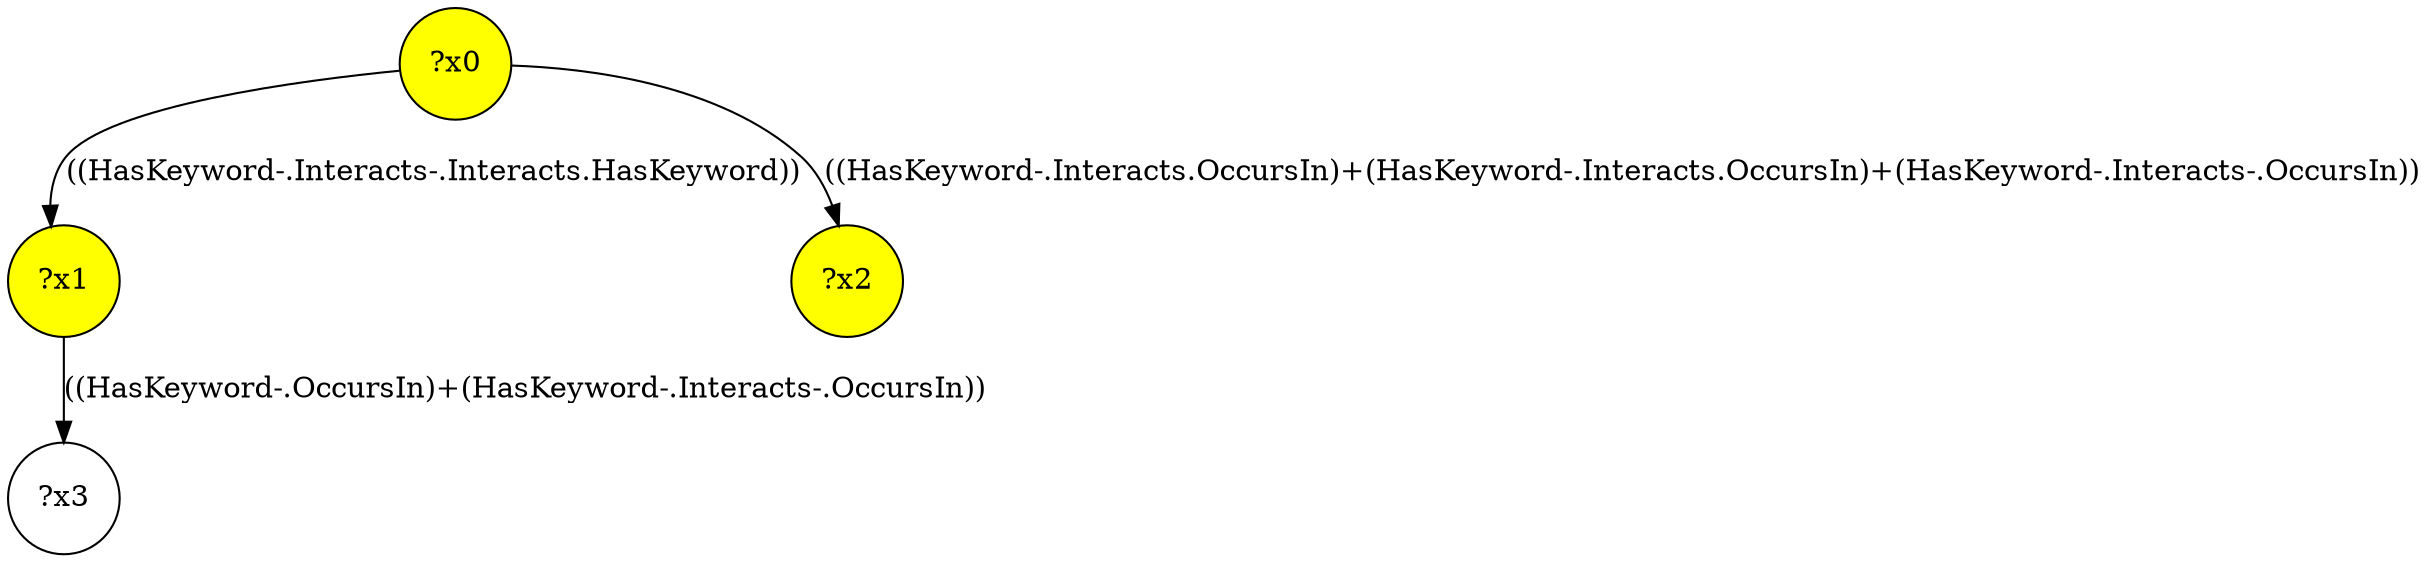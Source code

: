 digraph g {
	x1 [fillcolor="yellow", style="filled," shape=circle, label="?x1"];
	x2 [fillcolor="yellow", style="filled," shape=circle, label="?x2"];
	x0 [fillcolor="yellow", style="filled," shape=circle, label="?x0"];
	x0 -> x1 [label="((HasKeyword-.Interacts-.Interacts.HasKeyword))"];
	x0 -> x2 [label="((HasKeyword-.Interacts.OccursIn)+(HasKeyword-.Interacts.OccursIn)+(HasKeyword-.Interacts-.OccursIn))"];
	x3 [shape=circle, label="?x3"];
	x1 -> x3 [label="((HasKeyword-.OccursIn)+(HasKeyword-.Interacts-.OccursIn))"];
}
